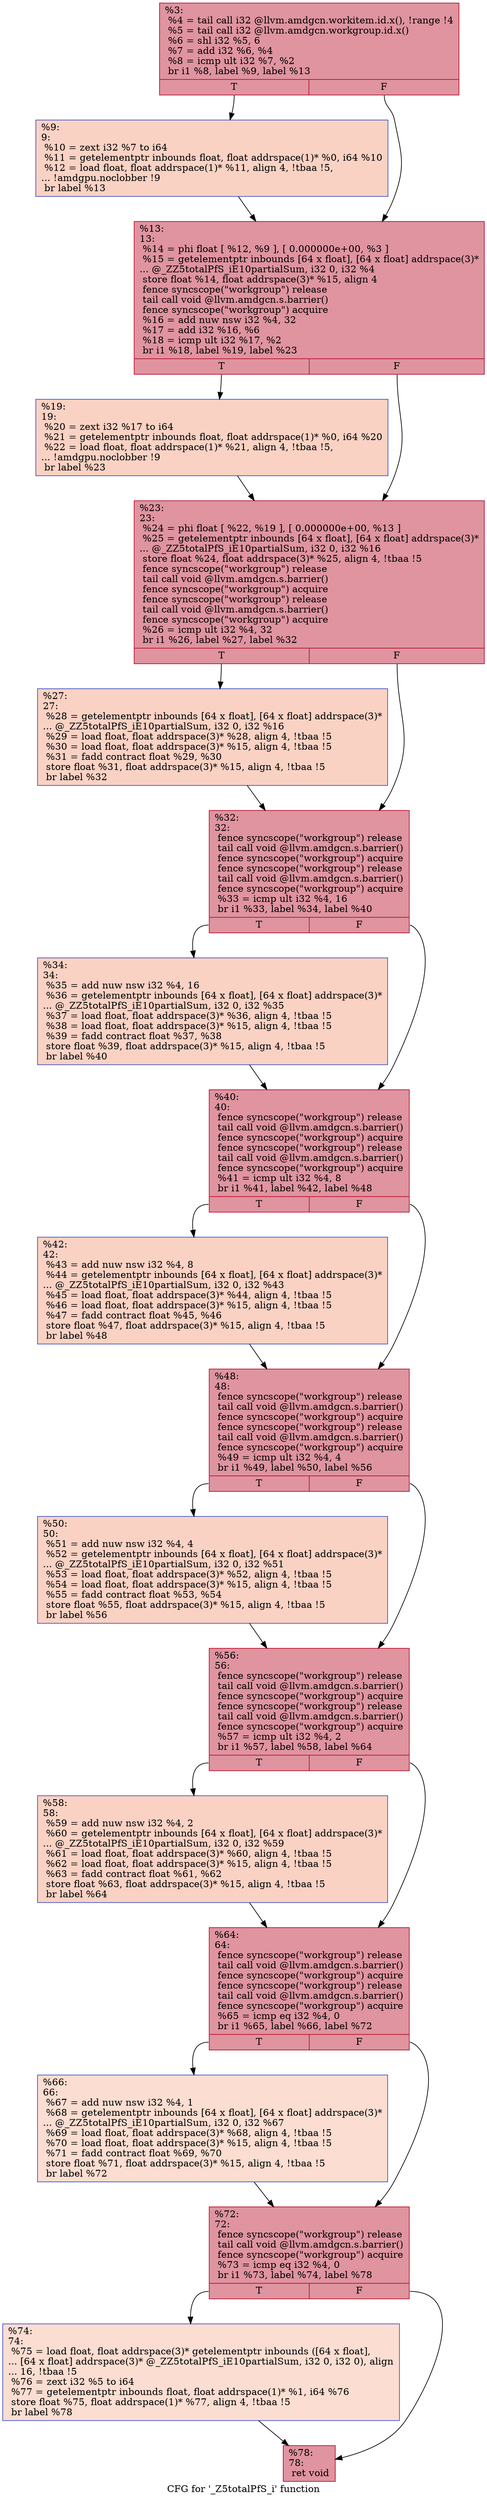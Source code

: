 digraph "CFG for '_Z5totalPfS_i' function" {
	label="CFG for '_Z5totalPfS_i' function";

	Node0x46b32d0 [shape=record,color="#b70d28ff", style=filled, fillcolor="#b70d2870",label="{%3:\l  %4 = tail call i32 @llvm.amdgcn.workitem.id.x(), !range !4\l  %5 = tail call i32 @llvm.amdgcn.workgroup.id.x()\l  %6 = shl i32 %5, 6\l  %7 = add i32 %6, %4\l  %8 = icmp ult i32 %7, %2\l  br i1 %8, label %9, label %13\l|{<s0>T|<s1>F}}"];
	Node0x46b32d0:s0 -> Node0x46b4070;
	Node0x46b32d0:s1 -> Node0x46b4b30;
	Node0x46b4070 [shape=record,color="#3d50c3ff", style=filled, fillcolor="#f4987a70",label="{%9:\l9:                                                \l  %10 = zext i32 %7 to i64\l  %11 = getelementptr inbounds float, float addrspace(1)* %0, i64 %10\l  %12 = load float, float addrspace(1)* %11, align 4, !tbaa !5,\l... !amdgpu.noclobber !9\l  br label %13\l}"];
	Node0x46b4070 -> Node0x46b4b30;
	Node0x46b4b30 [shape=record,color="#b70d28ff", style=filled, fillcolor="#b70d2870",label="{%13:\l13:                                               \l  %14 = phi float [ %12, %9 ], [ 0.000000e+00, %3 ]\l  %15 = getelementptr inbounds [64 x float], [64 x float] addrspace(3)*\l... @_ZZ5totalPfS_iE10partialSum, i32 0, i32 %4\l  store float %14, float addrspace(3)* %15, align 4\l  fence syncscope(\"workgroup\") release\l  tail call void @llvm.amdgcn.s.barrier()\l  fence syncscope(\"workgroup\") acquire\l  %16 = add nuw nsw i32 %4, 32\l  %17 = add i32 %16, %6\l  %18 = icmp ult i32 %17, %2\l  br i1 %18, label %19, label %23\l|{<s0>T|<s1>F}}"];
	Node0x46b4b30:s0 -> Node0x46b62a0;
	Node0x46b4b30:s1 -> Node0x46b6330;
	Node0x46b62a0 [shape=record,color="#3d50c3ff", style=filled, fillcolor="#f4987a70",label="{%19:\l19:                                               \l  %20 = zext i32 %17 to i64\l  %21 = getelementptr inbounds float, float addrspace(1)* %0, i64 %20\l  %22 = load float, float addrspace(1)* %21, align 4, !tbaa !5,\l... !amdgpu.noclobber !9\l  br label %23\l}"];
	Node0x46b62a0 -> Node0x46b6330;
	Node0x46b6330 [shape=record,color="#b70d28ff", style=filled, fillcolor="#b70d2870",label="{%23:\l23:                                               \l  %24 = phi float [ %22, %19 ], [ 0.000000e+00, %13 ]\l  %25 = getelementptr inbounds [64 x float], [64 x float] addrspace(3)*\l... @_ZZ5totalPfS_iE10partialSum, i32 0, i32 %16\l  store float %24, float addrspace(3)* %25, align 4, !tbaa !5\l  fence syncscope(\"workgroup\") release\l  tail call void @llvm.amdgcn.s.barrier()\l  fence syncscope(\"workgroup\") acquire\l  fence syncscope(\"workgroup\") release\l  tail call void @llvm.amdgcn.s.barrier()\l  fence syncscope(\"workgroup\") acquire\l  %26 = icmp ult i32 %4, 32\l  br i1 %26, label %27, label %32\l|{<s0>T|<s1>F}}"];
	Node0x46b6330:s0 -> Node0x46b7880;
	Node0x46b6330:s1 -> Node0x46b78d0;
	Node0x46b7880 [shape=record,color="#3d50c3ff", style=filled, fillcolor="#f4987a70",label="{%27:\l27:                                               \l  %28 = getelementptr inbounds [64 x float], [64 x float] addrspace(3)*\l... @_ZZ5totalPfS_iE10partialSum, i32 0, i32 %16\l  %29 = load float, float addrspace(3)* %28, align 4, !tbaa !5\l  %30 = load float, float addrspace(3)* %15, align 4, !tbaa !5\l  %31 = fadd contract float %29, %30\l  store float %31, float addrspace(3)* %15, align 4, !tbaa !5\l  br label %32\l}"];
	Node0x46b7880 -> Node0x46b78d0;
	Node0x46b78d0 [shape=record,color="#b70d28ff", style=filled, fillcolor="#b70d2870",label="{%32:\l32:                                               \l  fence syncscope(\"workgroup\") release\l  tail call void @llvm.amdgcn.s.barrier()\l  fence syncscope(\"workgroup\") acquire\l  fence syncscope(\"workgroup\") release\l  tail call void @llvm.amdgcn.s.barrier()\l  fence syncscope(\"workgroup\") acquire\l  %33 = icmp ult i32 %4, 16\l  br i1 %33, label %34, label %40\l|{<s0>T|<s1>F}}"];
	Node0x46b78d0:s0 -> Node0x46b81b0;
	Node0x46b78d0:s1 -> Node0x46b8200;
	Node0x46b81b0 [shape=record,color="#3d50c3ff", style=filled, fillcolor="#f4987a70",label="{%34:\l34:                                               \l  %35 = add nuw nsw i32 %4, 16\l  %36 = getelementptr inbounds [64 x float], [64 x float] addrspace(3)*\l... @_ZZ5totalPfS_iE10partialSum, i32 0, i32 %35\l  %37 = load float, float addrspace(3)* %36, align 4, !tbaa !5\l  %38 = load float, float addrspace(3)* %15, align 4, !tbaa !5\l  %39 = fadd contract float %37, %38\l  store float %39, float addrspace(3)* %15, align 4, !tbaa !5\l  br label %40\l}"];
	Node0x46b81b0 -> Node0x46b8200;
	Node0x46b8200 [shape=record,color="#b70d28ff", style=filled, fillcolor="#b70d2870",label="{%40:\l40:                                               \l  fence syncscope(\"workgroup\") release\l  tail call void @llvm.amdgcn.s.barrier()\l  fence syncscope(\"workgroup\") acquire\l  fence syncscope(\"workgroup\") release\l  tail call void @llvm.amdgcn.s.barrier()\l  fence syncscope(\"workgroup\") acquire\l  %41 = icmp ult i32 %4, 8\l  br i1 %41, label %42, label %48\l|{<s0>T|<s1>F}}"];
	Node0x46b8200:s0 -> Node0x46b8a60;
	Node0x46b8200:s1 -> Node0x46b8ab0;
	Node0x46b8a60 [shape=record,color="#3d50c3ff", style=filled, fillcolor="#f4987a70",label="{%42:\l42:                                               \l  %43 = add nuw nsw i32 %4, 8\l  %44 = getelementptr inbounds [64 x float], [64 x float] addrspace(3)*\l... @_ZZ5totalPfS_iE10partialSum, i32 0, i32 %43\l  %45 = load float, float addrspace(3)* %44, align 4, !tbaa !5\l  %46 = load float, float addrspace(3)* %15, align 4, !tbaa !5\l  %47 = fadd contract float %45, %46\l  store float %47, float addrspace(3)* %15, align 4, !tbaa !5\l  br label %48\l}"];
	Node0x46b8a60 -> Node0x46b8ab0;
	Node0x46b8ab0 [shape=record,color="#b70d28ff", style=filled, fillcolor="#b70d2870",label="{%48:\l48:                                               \l  fence syncscope(\"workgroup\") release\l  tail call void @llvm.amdgcn.s.barrier()\l  fence syncscope(\"workgroup\") acquire\l  fence syncscope(\"workgroup\") release\l  tail call void @llvm.amdgcn.s.barrier()\l  fence syncscope(\"workgroup\") acquire\l  %49 = icmp ult i32 %4, 4\l  br i1 %49, label %50, label %56\l|{<s0>T|<s1>F}}"];
	Node0x46b8ab0:s0 -> Node0x46b9310;
	Node0x46b8ab0:s1 -> Node0x46b9360;
	Node0x46b9310 [shape=record,color="#3d50c3ff", style=filled, fillcolor="#f4987a70",label="{%50:\l50:                                               \l  %51 = add nuw nsw i32 %4, 4\l  %52 = getelementptr inbounds [64 x float], [64 x float] addrspace(3)*\l... @_ZZ5totalPfS_iE10partialSum, i32 0, i32 %51\l  %53 = load float, float addrspace(3)* %52, align 4, !tbaa !5\l  %54 = load float, float addrspace(3)* %15, align 4, !tbaa !5\l  %55 = fadd contract float %53, %54\l  store float %55, float addrspace(3)* %15, align 4, !tbaa !5\l  br label %56\l}"];
	Node0x46b9310 -> Node0x46b9360;
	Node0x46b9360 [shape=record,color="#b70d28ff", style=filled, fillcolor="#b70d2870",label="{%56:\l56:                                               \l  fence syncscope(\"workgroup\") release\l  tail call void @llvm.amdgcn.s.barrier()\l  fence syncscope(\"workgroup\") acquire\l  fence syncscope(\"workgroup\") release\l  tail call void @llvm.amdgcn.s.barrier()\l  fence syncscope(\"workgroup\") acquire\l  %57 = icmp ult i32 %4, 2\l  br i1 %57, label %58, label %64\l|{<s0>T|<s1>F}}"];
	Node0x46b9360:s0 -> Node0x46b9bc0;
	Node0x46b9360:s1 -> Node0x46b9c10;
	Node0x46b9bc0 [shape=record,color="#3d50c3ff", style=filled, fillcolor="#f4987a70",label="{%58:\l58:                                               \l  %59 = add nuw nsw i32 %4, 2\l  %60 = getelementptr inbounds [64 x float], [64 x float] addrspace(3)*\l... @_ZZ5totalPfS_iE10partialSum, i32 0, i32 %59\l  %61 = load float, float addrspace(3)* %60, align 4, !tbaa !5\l  %62 = load float, float addrspace(3)* %15, align 4, !tbaa !5\l  %63 = fadd contract float %61, %62\l  store float %63, float addrspace(3)* %15, align 4, !tbaa !5\l  br label %64\l}"];
	Node0x46b9bc0 -> Node0x46b9c10;
	Node0x46b9c10 [shape=record,color="#b70d28ff", style=filled, fillcolor="#b70d2870",label="{%64:\l64:                                               \l  fence syncscope(\"workgroup\") release\l  tail call void @llvm.amdgcn.s.barrier()\l  fence syncscope(\"workgroup\") acquire\l  fence syncscope(\"workgroup\") release\l  tail call void @llvm.amdgcn.s.barrier()\l  fence syncscope(\"workgroup\") acquire\l  %65 = icmp eq i32 %4, 0\l  br i1 %65, label %66, label %72\l|{<s0>T|<s1>F}}"];
	Node0x46b9c10:s0 -> Node0x46ba670;
	Node0x46b9c10:s1 -> Node0x46ba6c0;
	Node0x46ba670 [shape=record,color="#3d50c3ff", style=filled, fillcolor="#f7b39670",label="{%66:\l66:                                               \l  %67 = add nuw nsw i32 %4, 1\l  %68 = getelementptr inbounds [64 x float], [64 x float] addrspace(3)*\l... @_ZZ5totalPfS_iE10partialSum, i32 0, i32 %67\l  %69 = load float, float addrspace(3)* %68, align 4, !tbaa !5\l  %70 = load float, float addrspace(3)* %15, align 4, !tbaa !5\l  %71 = fadd contract float %69, %70\l  store float %71, float addrspace(3)* %15, align 4, !tbaa !5\l  br label %72\l}"];
	Node0x46ba670 -> Node0x46ba6c0;
	Node0x46ba6c0 [shape=record,color="#b70d28ff", style=filled, fillcolor="#b70d2870",label="{%72:\l72:                                               \l  fence syncscope(\"workgroup\") release\l  tail call void @llvm.amdgcn.s.barrier()\l  fence syncscope(\"workgroup\") acquire\l  %73 = icmp eq i32 %4, 0\l  br i1 %73, label %74, label %78\l|{<s0>T|<s1>F}}"];
	Node0x46ba6c0:s0 -> Node0x46badb0;
	Node0x46ba6c0:s1 -> Node0x46bae00;
	Node0x46badb0 [shape=record,color="#3d50c3ff", style=filled, fillcolor="#f7b39670",label="{%74:\l74:                                               \l  %75 = load float, float addrspace(3)* getelementptr inbounds ([64 x float],\l... [64 x float] addrspace(3)* @_ZZ5totalPfS_iE10partialSum, i32 0, i32 0), align\l... 16, !tbaa !5\l  %76 = zext i32 %5 to i64\l  %77 = getelementptr inbounds float, float addrspace(1)* %1, i64 %76\l  store float %75, float addrspace(1)* %77, align 4, !tbaa !5\l  br label %78\l}"];
	Node0x46badb0 -> Node0x46bae00;
	Node0x46bae00 [shape=record,color="#b70d28ff", style=filled, fillcolor="#b70d2870",label="{%78:\l78:                                               \l  ret void\l}"];
}
